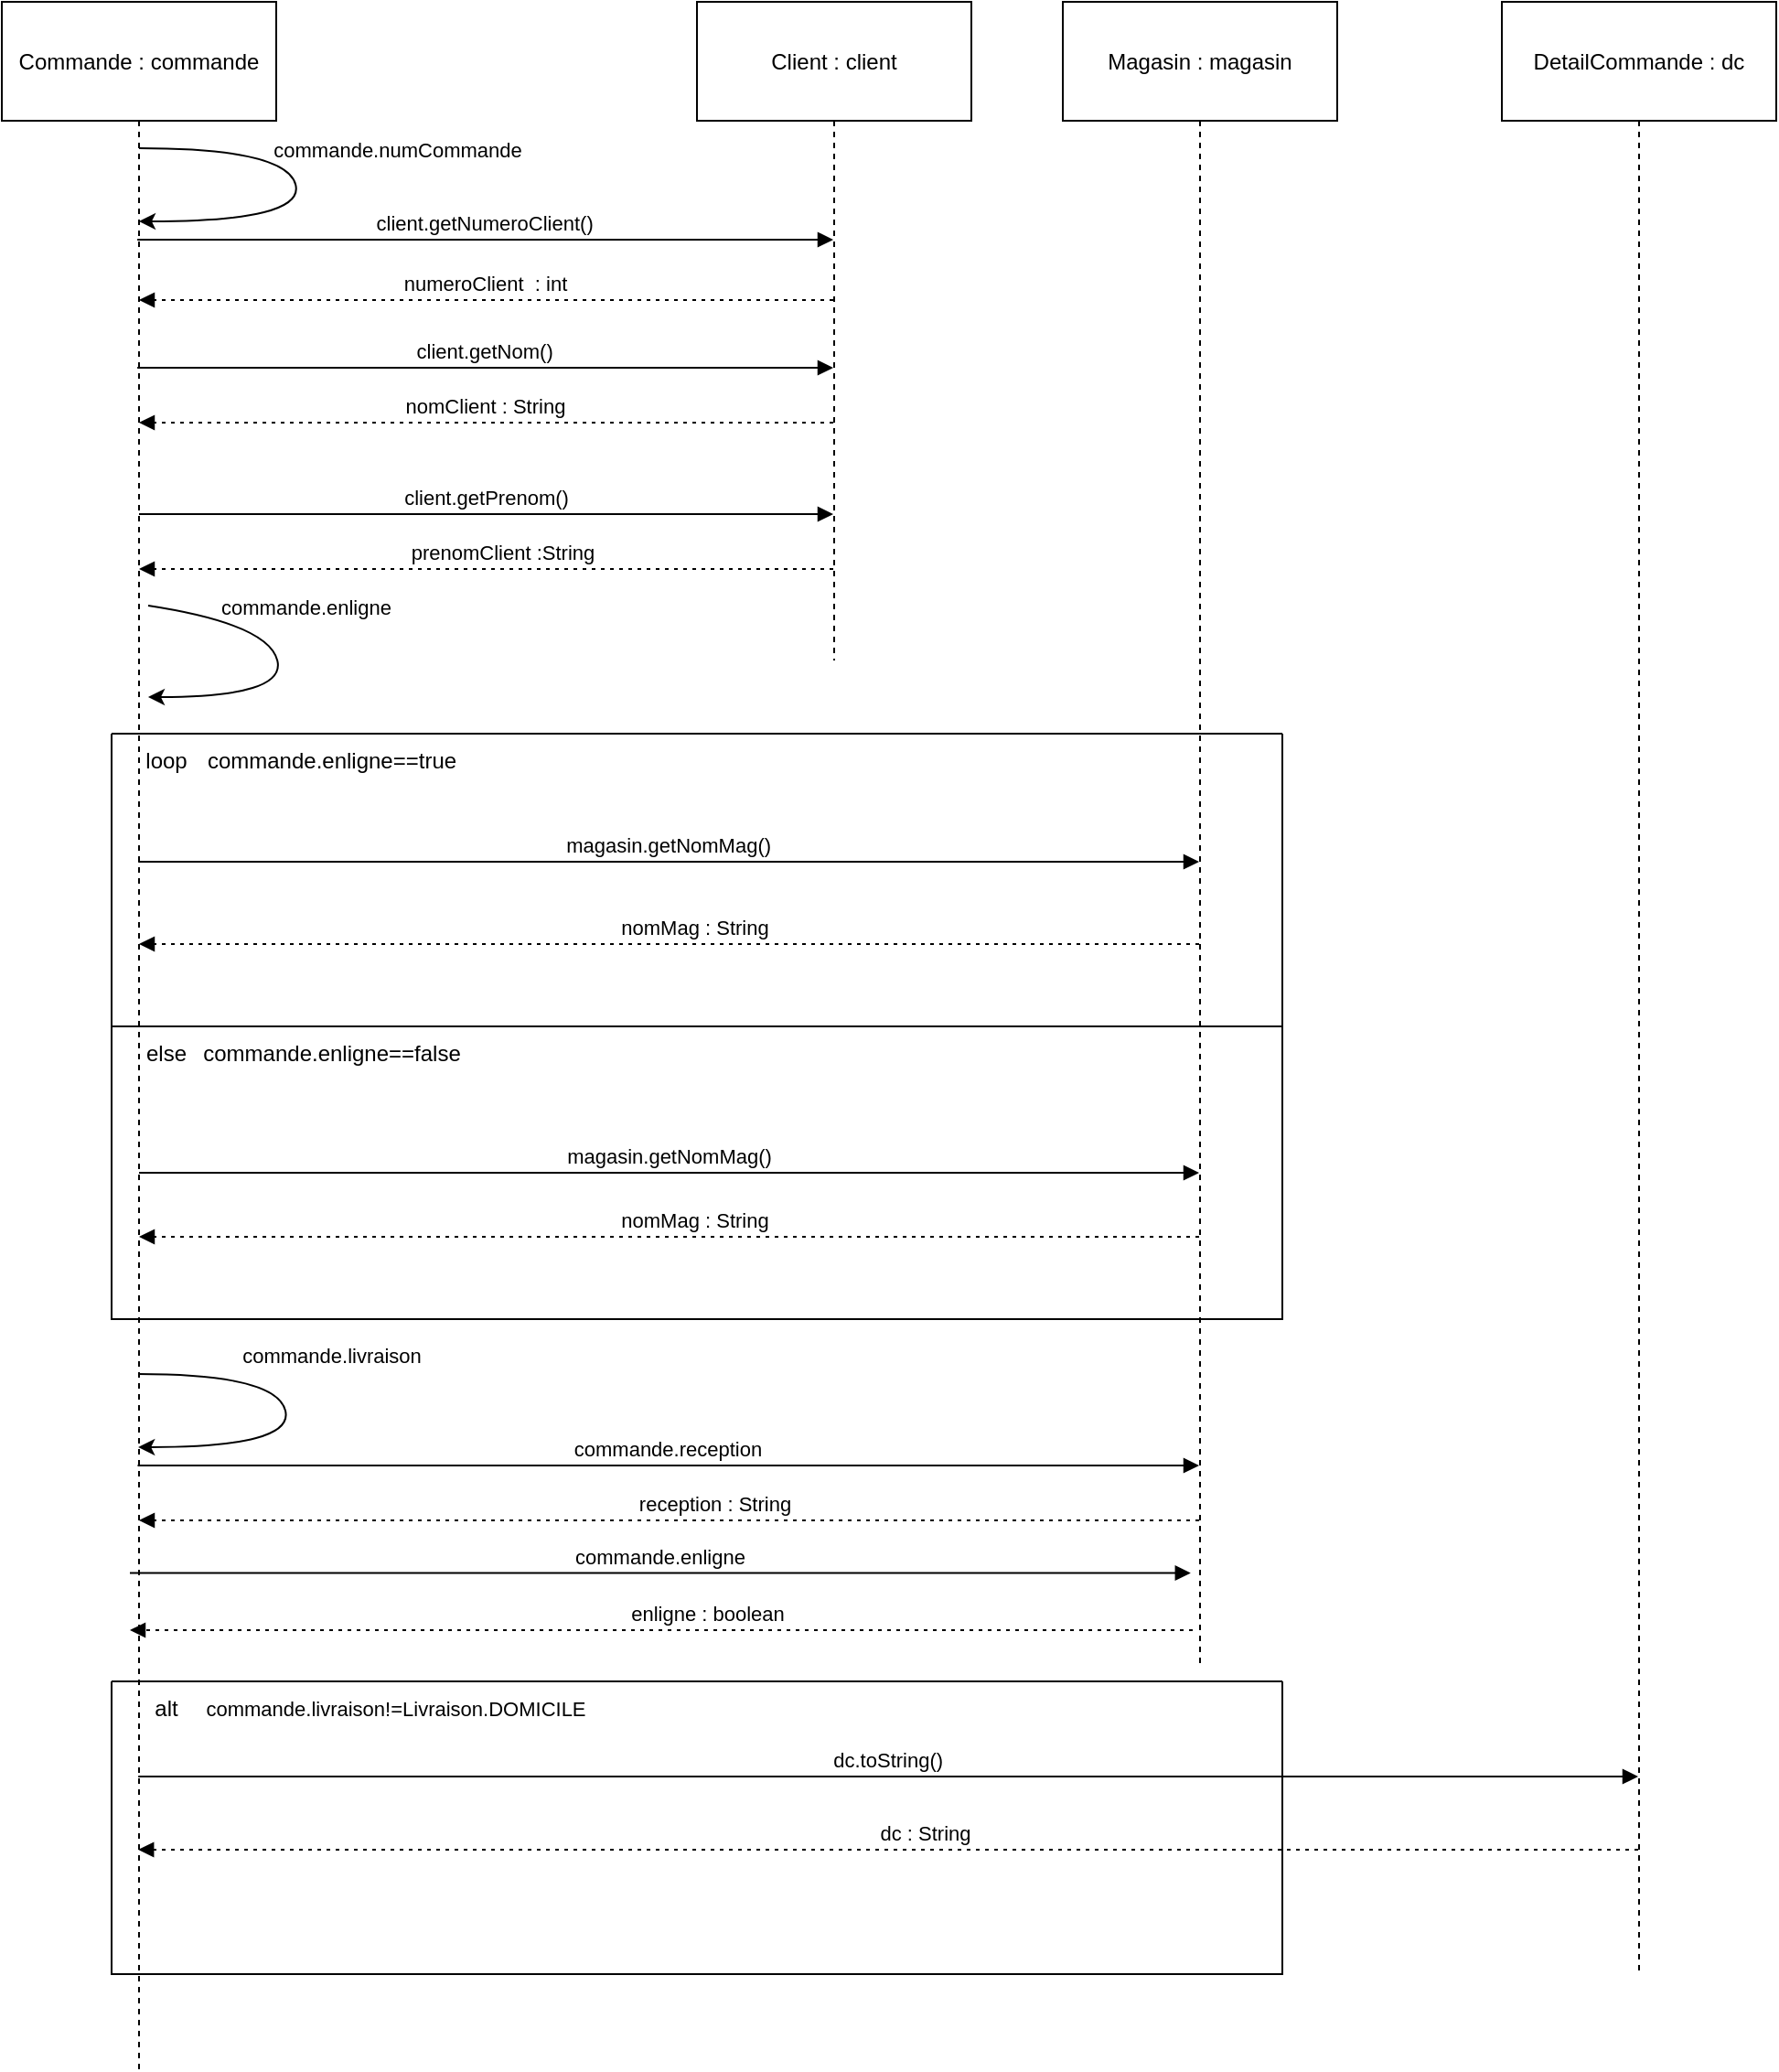 <mxfile version="27.1.5">
  <diagram id="LK6pIlDXIP7XsG0jNZaa" name="Page-1">
    <mxGraphModel dx="641" dy="679" grid="1" gridSize="10" guides="1" tooltips="1" connect="1" arrows="1" fold="1" page="1" pageScale="1" pageWidth="827" pageHeight="1169" math="0" shadow="0">
      <root>
        <mxCell id="0" />
        <mxCell id="1" parent="0" />
        <mxCell id="2" value="Commande : commande" style="shape=umlLifeline;perimeter=lifelinePerimeter;whiteSpace=wrap;container=1;dropTarget=0;collapsible=0;recursiveResize=0;outlineConnect=0;portConstraint=eastwest;newEdgeStyle={&quot;edgeStyle&quot;:&quot;elbowEdgeStyle&quot;,&quot;elbow&quot;:&quot;vertical&quot;,&quot;curved&quot;:0,&quot;rounded&quot;:0};size=65;" parent="1" vertex="1">
          <mxGeometry width="150" height="1130" as="geometry" />
        </mxCell>
        <mxCell id="3" value="Client : client" style="shape=umlLifeline;perimeter=lifelinePerimeter;whiteSpace=wrap;container=1;dropTarget=0;collapsible=0;recursiveResize=0;outlineConnect=0;portConstraint=eastwest;newEdgeStyle={&quot;edgeStyle&quot;:&quot;elbowEdgeStyle&quot;,&quot;elbow&quot;:&quot;vertical&quot;,&quot;curved&quot;:0,&quot;rounded&quot;:0};size=65;" parent="1" vertex="1">
          <mxGeometry x="380" width="150" height="360" as="geometry" />
        </mxCell>
        <mxCell id="4" value="Magasin : magasin" style="shape=umlLifeline;perimeter=lifelinePerimeter;whiteSpace=wrap;container=1;dropTarget=0;collapsible=0;recursiveResize=0;outlineConnect=0;portConstraint=eastwest;newEdgeStyle={&quot;edgeStyle&quot;:&quot;elbowEdgeStyle&quot;,&quot;elbow&quot;:&quot;vertical&quot;,&quot;curved&quot;:0,&quot;rounded&quot;:0};size=65;" parent="1" vertex="1">
          <mxGeometry x="580" width="150" height="910" as="geometry" />
        </mxCell>
        <mxCell id="5" value="DetailCommande : dc" style="shape=umlLifeline;perimeter=lifelinePerimeter;whiteSpace=wrap;container=1;dropTarget=0;collapsible=0;recursiveResize=0;outlineConnect=0;portConstraint=eastwest;newEdgeStyle={&quot;edgeStyle&quot;:&quot;elbowEdgeStyle&quot;,&quot;elbow&quot;:&quot;vertical&quot;,&quot;curved&quot;:0,&quot;rounded&quot;:0};size=65;" parent="1" vertex="1">
          <mxGeometry x="820" width="150" height="1078" as="geometry" />
        </mxCell>
        <mxCell id="6" value="client.getNumeroClient()" style="verticalAlign=bottom;edgeStyle=elbowEdgeStyle;elbow=vertical;curved=0;rounded=0;endArrow=block;" parent="1" edge="1">
          <mxGeometry relative="1" as="geometry">
            <Array as="points">
              <mxPoint x="274" y="130" />
            </Array>
            <mxPoint x="74.071" y="130" as="sourcePoint" />
            <mxPoint x="454.5" y="130" as="targetPoint" />
          </mxGeometry>
        </mxCell>
        <mxCell id="7" value="numeroClient  : int" style="verticalAlign=bottom;edgeStyle=elbowEdgeStyle;elbow=horizontal;curved=0;rounded=0;dashed=1;dashPattern=2 3;endArrow=block;" parent="1" source="3" target="2" edge="1">
          <mxGeometry relative="1" as="geometry">
            <Array as="points">
              <mxPoint x="277" y="163" />
            </Array>
          </mxGeometry>
        </mxCell>
        <mxCell id="8" value="client.getNom()" style="verticalAlign=bottom;edgeStyle=elbowEdgeStyle;elbow=vertical;curved=0;rounded=0;endArrow=block;" parent="1" edge="1">
          <mxGeometry relative="1" as="geometry">
            <Array as="points">
              <mxPoint x="374" y="200" />
            </Array>
            <mxPoint x="74.071" y="200.0" as="sourcePoint" />
            <mxPoint x="454.5" y="200.0" as="targetPoint" />
          </mxGeometry>
        </mxCell>
        <mxCell id="9" value="nomClient : String" style="verticalAlign=bottom;edgeStyle=elbowEdgeStyle;elbow=vertical;curved=0;rounded=0;dashed=1;dashPattern=2 3;endArrow=block;" parent="1" source="3" target="2" edge="1">
          <mxGeometry relative="1" as="geometry">
            <Array as="points">
              <mxPoint x="260" y="230" />
            </Array>
            <mxPoint x="450" y="230" as="sourcePoint" />
            <mxPoint x="80.001" y="230" as="targetPoint" />
          </mxGeometry>
        </mxCell>
        <mxCell id="EGD6l8uDcS2yvMh4lHUq-23" value="client.getPrenom()" style="verticalAlign=bottom;edgeStyle=elbowEdgeStyle;elbow=vertical;curved=0;rounded=0;endArrow=block;" parent="1" source="2" target="3" edge="1">
          <mxGeometry relative="1" as="geometry">
            <Array as="points">
              <mxPoint x="330" y="280" />
              <mxPoint x="270" y="330" />
            </Array>
            <mxPoint x="100" y="330" as="sourcePoint" />
            <mxPoint x="481" y="330" as="targetPoint" />
          </mxGeometry>
        </mxCell>
        <mxCell id="EGD6l8uDcS2yvMh4lHUq-24" value="prenomClient :String" style="verticalAlign=bottom;edgeStyle=elbowEdgeStyle;elbow=horizontal;curved=0;rounded=0;dashed=1;dashPattern=2 3;endArrow=block;" parent="1" edge="1" source="3">
          <mxGeometry x="-0.05" relative="1" as="geometry">
            <Array as="points">
              <mxPoint x="383" y="310" />
            </Array>
            <mxPoint x="461" y="310" as="sourcePoint" />
            <mxPoint x="75" y="310" as="targetPoint" />
            <mxPoint as="offset" />
          </mxGeometry>
        </mxCell>
        <mxCell id="LcZiEbGBXYM4OcZ8GBzC-11" value="" style="curved=1;endArrow=classic;html=1;rounded=0;" edge="1" parent="1">
          <mxGeometry width="50" height="50" relative="1" as="geometry">
            <mxPoint x="79.999" y="330" as="sourcePoint" />
            <mxPoint x="79.999" y="380" as="targetPoint" />
            <Array as="points">
              <mxPoint x="145.61" y="340" />
              <mxPoint x="155.61" y="380" />
            </Array>
          </mxGeometry>
        </mxCell>
        <mxCell id="LcZiEbGBXYM4OcZ8GBzC-12" value="commande.enligne" style="edgeLabel;html=1;align=center;verticalAlign=middle;resizable=0;points=[];" vertex="1" connectable="0" parent="LcZiEbGBXYM4OcZ8GBzC-11">
          <mxGeometry x="-0.05" y="2" relative="1" as="geometry">
            <mxPoint x="13" y="-29" as="offset" />
          </mxGeometry>
        </mxCell>
        <mxCell id="LcZiEbGBXYM4OcZ8GBzC-13" value="" style="swimlane;startSize=0;" vertex="1" parent="1">
          <mxGeometry x="60" y="400" width="640" height="160" as="geometry" />
        </mxCell>
        <mxCell id="LcZiEbGBXYM4OcZ8GBzC-14" value="loop" style="text;html=1;align=center;verticalAlign=middle;whiteSpace=wrap;rounded=0;" vertex="1" parent="LcZiEbGBXYM4OcZ8GBzC-13">
          <mxGeometry width="60" height="30" as="geometry" />
        </mxCell>
        <mxCell id="LcZiEbGBXYM4OcZ8GBzC-15" value="commande.enligne==true" style="text;html=1;align=center;verticalAlign=middle;resizable=0;points=[];autosize=1;strokeColor=none;fillColor=none;" vertex="1" parent="LcZiEbGBXYM4OcZ8GBzC-13">
          <mxGeometry x="40" width="160" height="30" as="geometry" />
        </mxCell>
        <mxCell id="LcZiEbGBXYM4OcZ8GBzC-16" value="magasin.getNomMag()" style="verticalAlign=bottom;edgeStyle=elbowEdgeStyle;elbow=vertical;curved=0;rounded=0;endArrow=block;" edge="1" parent="LcZiEbGBXYM4OcZ8GBzC-13">
          <mxGeometry relative="1" as="geometry">
            <Array as="points">
              <mxPoint x="310" y="70" />
            </Array>
            <mxPoint x="14.591" y="70" as="sourcePoint" />
            <mxPoint x="594.5" y="70" as="targetPoint" />
          </mxGeometry>
        </mxCell>
        <mxCell id="LcZiEbGBXYM4OcZ8GBzC-18" value="" style="swimlane;startSize=0;" vertex="1" parent="1">
          <mxGeometry x="60" y="560" width="640" height="160" as="geometry" />
        </mxCell>
        <mxCell id="LcZiEbGBXYM4OcZ8GBzC-19" value="else" style="text;html=1;align=center;verticalAlign=middle;whiteSpace=wrap;rounded=0;" vertex="1" parent="LcZiEbGBXYM4OcZ8GBzC-18">
          <mxGeometry width="60" height="30" as="geometry" />
        </mxCell>
        <mxCell id="LcZiEbGBXYM4OcZ8GBzC-20" value="commande.enligne==false" style="text;html=1;align=center;verticalAlign=middle;resizable=0;points=[];autosize=1;strokeColor=none;fillColor=none;" vertex="1" parent="LcZiEbGBXYM4OcZ8GBzC-18">
          <mxGeometry x="40" width="160" height="30" as="geometry" />
        </mxCell>
        <mxCell id="LcZiEbGBXYM4OcZ8GBzC-27" value="" style="curved=1;endArrow=classic;html=1;rounded=0;" edge="1" parent="1">
          <mxGeometry width="50" height="50" relative="1" as="geometry">
            <mxPoint x="74.591" y="750" as="sourcePoint" />
            <mxPoint x="74.591" y="790" as="targetPoint" />
            <Array as="points">
              <mxPoint x="150" y="750" />
              <mxPoint x="160" y="790" />
            </Array>
          </mxGeometry>
        </mxCell>
        <mxCell id="LcZiEbGBXYM4OcZ8GBzC-28" value="commande.livraison" style="edgeLabel;html=1;align=center;verticalAlign=middle;resizable=0;points=[];" vertex="1" connectable="0" parent="LcZiEbGBXYM4OcZ8GBzC-27">
          <mxGeometry x="-0.05" y="2" relative="1" as="geometry">
            <mxPoint x="23" y="-30" as="offset" />
          </mxGeometry>
        </mxCell>
        <mxCell id="LcZiEbGBXYM4OcZ8GBzC-34" value="" style="curved=1;endArrow=classic;html=1;rounded=0;" edge="1" parent="1" source="2" target="2">
          <mxGeometry width="50" height="50" relative="1" as="geometry">
            <mxPoint x="89.999" y="70" as="sourcePoint" />
            <mxPoint x="89.999" y="120" as="targetPoint" />
            <Array as="points">
              <mxPoint x="155.61" y="80" />
              <mxPoint x="165.61" y="120" />
            </Array>
          </mxGeometry>
        </mxCell>
        <mxCell id="LcZiEbGBXYM4OcZ8GBzC-35" value="commande.numCommande" style="edgeLabel;html=1;align=center;verticalAlign=middle;resizable=0;points=[];" vertex="1" connectable="0" parent="LcZiEbGBXYM4OcZ8GBzC-34">
          <mxGeometry x="-0.05" y="2" relative="1" as="geometry">
            <mxPoint x="53" y="-19" as="offset" />
          </mxGeometry>
        </mxCell>
        <mxCell id="LcZiEbGBXYM4OcZ8GBzC-17" value="nomMag : String" style="verticalAlign=bottom;edgeStyle=elbowEdgeStyle;elbow=horizontal;curved=0;rounded=0;dashed=1;dashPattern=2 3;endArrow=block;" edge="1" parent="1" source="4" target="2">
          <mxGeometry x="-0.05" relative="1" as="geometry">
            <Array as="points">
              <mxPoint x="383" y="515" />
            </Array>
            <mxPoint x="644.5" y="515" as="sourcePoint" />
            <mxPoint x="80" y="515" as="targetPoint" />
            <mxPoint as="offset" />
          </mxGeometry>
        </mxCell>
        <mxCell id="LcZiEbGBXYM4OcZ8GBzC-21" value="magasin.getNomMag()" style="verticalAlign=bottom;edgeStyle=elbowEdgeStyle;elbow=vertical;curved=0;rounded=0;endArrow=block;" edge="1" parent="1" source="2" target="4">
          <mxGeometry relative="1" as="geometry">
            <Array as="points">
              <mxPoint x="370" y="640" />
            </Array>
            <mxPoint x="80" y="620" as="sourcePoint" />
            <mxPoint x="644.5" y="620.0" as="targetPoint" />
          </mxGeometry>
        </mxCell>
        <mxCell id="LcZiEbGBXYM4OcZ8GBzC-22" value="nomMag : String" style="verticalAlign=bottom;edgeStyle=elbowEdgeStyle;elbow=horizontal;curved=0;rounded=0;dashed=1;dashPattern=2 3;endArrow=block;" edge="1" parent="1" source="4" target="2">
          <mxGeometry x="-0.05" relative="1" as="geometry">
            <Array as="points">
              <mxPoint x="383" y="675" />
            </Array>
            <mxPoint x="644.5" y="675" as="sourcePoint" />
            <mxPoint x="80" y="675" as="targetPoint" />
            <mxPoint as="offset" />
          </mxGeometry>
        </mxCell>
        <mxCell id="LcZiEbGBXYM4OcZ8GBzC-29" value="commande.reception" style="verticalAlign=bottom;edgeStyle=elbowEdgeStyle;elbow=vertical;curved=0;rounded=0;endArrow=block;" edge="1" parent="1">
          <mxGeometry relative="1" as="geometry">
            <Array as="points">
              <mxPoint x="190" y="800" />
            </Array>
            <mxPoint x="74.25" y="800" as="sourcePoint" />
            <mxPoint x="654.5" y="800" as="targetPoint" />
          </mxGeometry>
        </mxCell>
        <mxCell id="LcZiEbGBXYM4OcZ8GBzC-38" value="reception : String" style="verticalAlign=bottom;edgeStyle=elbowEdgeStyle;elbow=horizontal;curved=0;rounded=0;dashed=1;dashPattern=2 3;endArrow=block;fontStyle=0" edge="1" parent="1" source="4" target="2">
          <mxGeometry x="-0.088" relative="1" as="geometry">
            <Array as="points">
              <mxPoint x="399" y="830" />
            </Array>
            <mxPoint x="650" y="890" as="sourcePoint" />
            <mxPoint x="140" y="890" as="targetPoint" />
            <mxPoint as="offset" />
          </mxGeometry>
        </mxCell>
        <mxCell id="LcZiEbGBXYM4OcZ8GBzC-40" value="" style="swimlane;startSize=0;" vertex="1" parent="1">
          <mxGeometry x="60" y="918" width="640" height="160" as="geometry" />
        </mxCell>
        <mxCell id="LcZiEbGBXYM4OcZ8GBzC-41" value="alt" style="text;html=1;align=center;verticalAlign=middle;whiteSpace=wrap;rounded=0;" vertex="1" parent="LcZiEbGBXYM4OcZ8GBzC-40">
          <mxGeometry width="60" height="30" as="geometry" />
        </mxCell>
        <mxCell id="LcZiEbGBXYM4OcZ8GBzC-42" value="&lt;span style=&quot;font-size: 11px; background-color: rgb(255, 255, 255);&quot;&gt;commande.livraison!=Livraison.DOMICILE&lt;/span&gt;" style="text;html=1;align=center;verticalAlign=middle;resizable=0;points=[];autosize=1;strokeColor=none;fillColor=none;" vertex="1" parent="LcZiEbGBXYM4OcZ8GBzC-40">
          <mxGeometry x="40" width="230" height="30" as="geometry" />
        </mxCell>
        <mxCell id="LcZiEbGBXYM4OcZ8GBzC-43" value="dc.toString()" style="verticalAlign=bottom;edgeStyle=elbowEdgeStyle;elbow=horizontal;curved=0;rounded=0;endArrow=block;" edge="1" parent="LcZiEbGBXYM4OcZ8GBzC-40" target="5">
          <mxGeometry relative="1" as="geometry">
            <Array as="points">
              <mxPoint x="155.07" y="52" />
            </Array>
            <mxPoint x="14.591" y="52" as="sourcePoint" />
            <mxPoint x="594.5" y="52" as="targetPoint" />
          </mxGeometry>
        </mxCell>
        <mxCell id="LcZiEbGBXYM4OcZ8GBzC-44" value="dc : String" style="verticalAlign=bottom;edgeStyle=elbowEdgeStyle;elbow=horizontal;curved=0;rounded=0;dashed=1;dashPattern=2 3;endArrow=block;fontStyle=0" edge="1" parent="LcZiEbGBXYM4OcZ8GBzC-40" source="5">
          <mxGeometry x="-0.05" relative="1" as="geometry">
            <Array as="points">
              <mxPoint x="333.9" y="92" />
            </Array>
            <mxPoint x="594.5" y="92" as="sourcePoint" />
            <mxPoint x="14.591" y="92" as="targetPoint" />
            <mxPoint as="offset" />
          </mxGeometry>
        </mxCell>
        <mxCell id="LcZiEbGBXYM4OcZ8GBzC-31" value="commande.enligne" style="verticalAlign=bottom;edgeStyle=elbowEdgeStyle;elbow=horizontal;curved=0;rounded=0;endArrow=block;" edge="1" parent="1">
          <mxGeometry relative="1" as="geometry">
            <Array as="points">
              <mxPoint x="210.48" y="858.75" />
            </Array>
            <mxPoint x="70.001" y="858.75" as="sourcePoint" />
            <mxPoint x="649.91" y="858.75" as="targetPoint" />
          </mxGeometry>
        </mxCell>
        <mxCell id="LcZiEbGBXYM4OcZ8GBzC-45" value="enligne : boolean" style="verticalAlign=bottom;edgeStyle=elbowEdgeStyle;elbow=horizontal;curved=0;rounded=0;dashed=1;dashPattern=2 3;endArrow=block;fontStyle=0" edge="1" parent="1">
          <mxGeometry x="-0.088" relative="1" as="geometry">
            <Array as="points">
              <mxPoint x="395" y="890" />
            </Array>
            <mxPoint x="651" y="890" as="sourcePoint" />
            <mxPoint x="70" y="890" as="targetPoint" />
            <mxPoint as="offset" />
          </mxGeometry>
        </mxCell>
      </root>
    </mxGraphModel>
  </diagram>
</mxfile>

